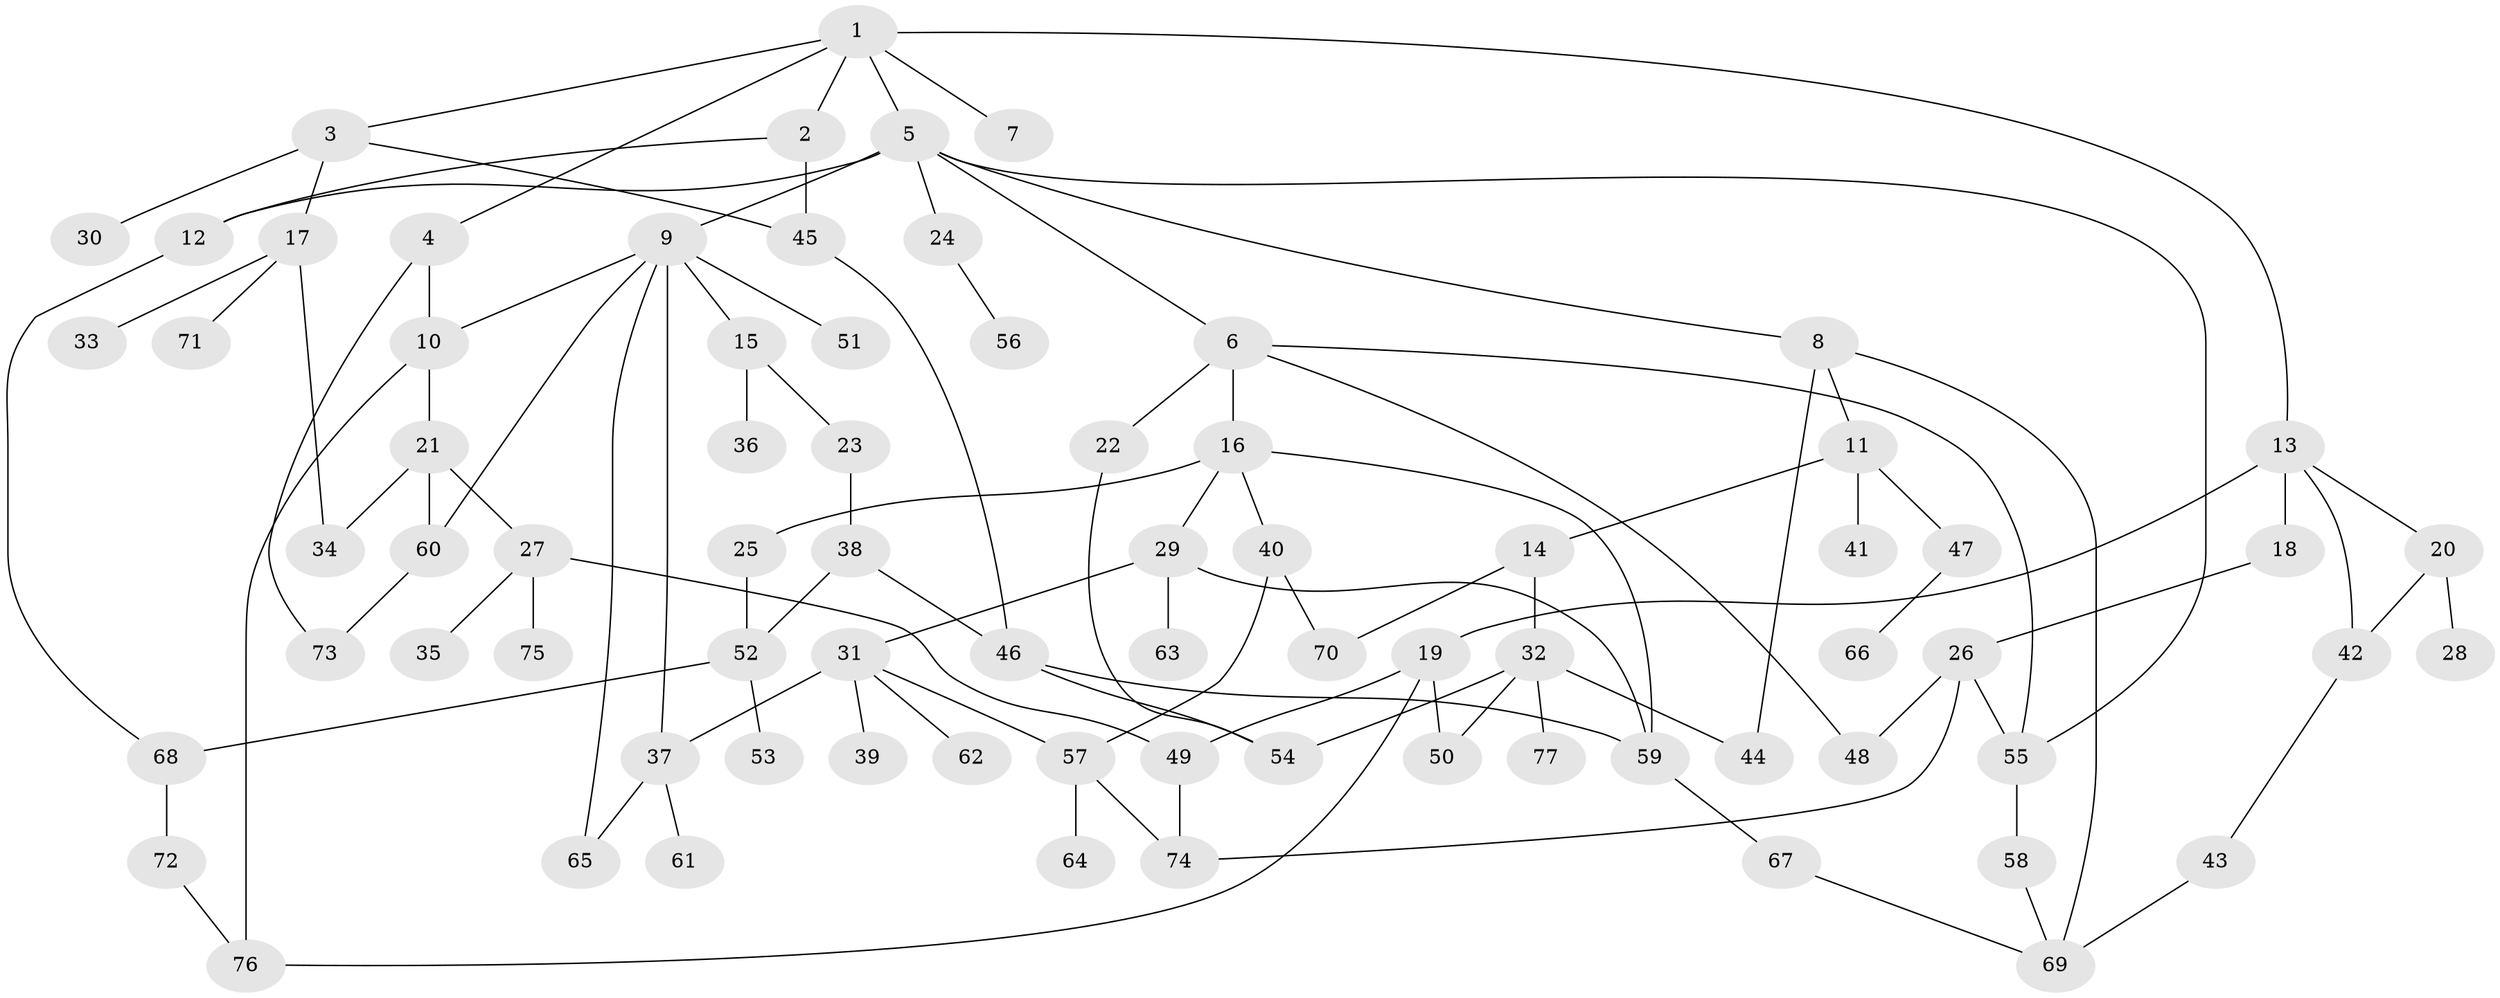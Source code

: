 // Generated by graph-tools (version 1.1) at 2025/10/02/27/25 16:10:53]
// undirected, 77 vertices, 107 edges
graph export_dot {
graph [start="1"]
  node [color=gray90,style=filled];
  1;
  2;
  3;
  4;
  5;
  6;
  7;
  8;
  9;
  10;
  11;
  12;
  13;
  14;
  15;
  16;
  17;
  18;
  19;
  20;
  21;
  22;
  23;
  24;
  25;
  26;
  27;
  28;
  29;
  30;
  31;
  32;
  33;
  34;
  35;
  36;
  37;
  38;
  39;
  40;
  41;
  42;
  43;
  44;
  45;
  46;
  47;
  48;
  49;
  50;
  51;
  52;
  53;
  54;
  55;
  56;
  57;
  58;
  59;
  60;
  61;
  62;
  63;
  64;
  65;
  66;
  67;
  68;
  69;
  70;
  71;
  72;
  73;
  74;
  75;
  76;
  77;
  1 -- 2;
  1 -- 3;
  1 -- 4;
  1 -- 5;
  1 -- 7;
  1 -- 13;
  2 -- 45;
  2 -- 12;
  3 -- 17;
  3 -- 30;
  3 -- 45;
  4 -- 73;
  4 -- 10;
  5 -- 6;
  5 -- 8;
  5 -- 9;
  5 -- 12;
  5 -- 24;
  5 -- 55;
  6 -- 16;
  6 -- 22;
  6 -- 48;
  6 -- 55;
  8 -- 11;
  8 -- 44;
  8 -- 69;
  9 -- 10;
  9 -- 15;
  9 -- 37;
  9 -- 51;
  9 -- 60;
  9 -- 65;
  10 -- 21;
  10 -- 76;
  11 -- 14;
  11 -- 41;
  11 -- 47;
  12 -- 68;
  13 -- 18;
  13 -- 19;
  13 -- 20;
  13 -- 42;
  14 -- 32;
  14 -- 70;
  15 -- 23;
  15 -- 36;
  16 -- 25;
  16 -- 29;
  16 -- 40;
  16 -- 59;
  17 -- 33;
  17 -- 71;
  17 -- 34;
  18 -- 26;
  19 -- 49;
  19 -- 50;
  19 -- 76;
  20 -- 28;
  20 -- 42;
  21 -- 27;
  21 -- 34;
  21 -- 60;
  22 -- 54;
  23 -- 38;
  24 -- 56;
  25 -- 52;
  26 -- 48;
  26 -- 74;
  26 -- 55;
  27 -- 35;
  27 -- 75;
  27 -- 49;
  29 -- 31;
  29 -- 59;
  29 -- 63;
  31 -- 39;
  31 -- 57;
  31 -- 62;
  31 -- 37;
  32 -- 77;
  32 -- 44;
  32 -- 54;
  32 -- 50;
  37 -- 61;
  37 -- 65;
  38 -- 46;
  38 -- 52;
  40 -- 70;
  40 -- 57;
  42 -- 43;
  43 -- 69;
  45 -- 46;
  46 -- 54;
  46 -- 59;
  47 -- 66;
  49 -- 74;
  52 -- 53;
  52 -- 68;
  55 -- 58;
  57 -- 64;
  57 -- 74;
  58 -- 69;
  59 -- 67;
  60 -- 73;
  67 -- 69;
  68 -- 72;
  72 -- 76;
}
